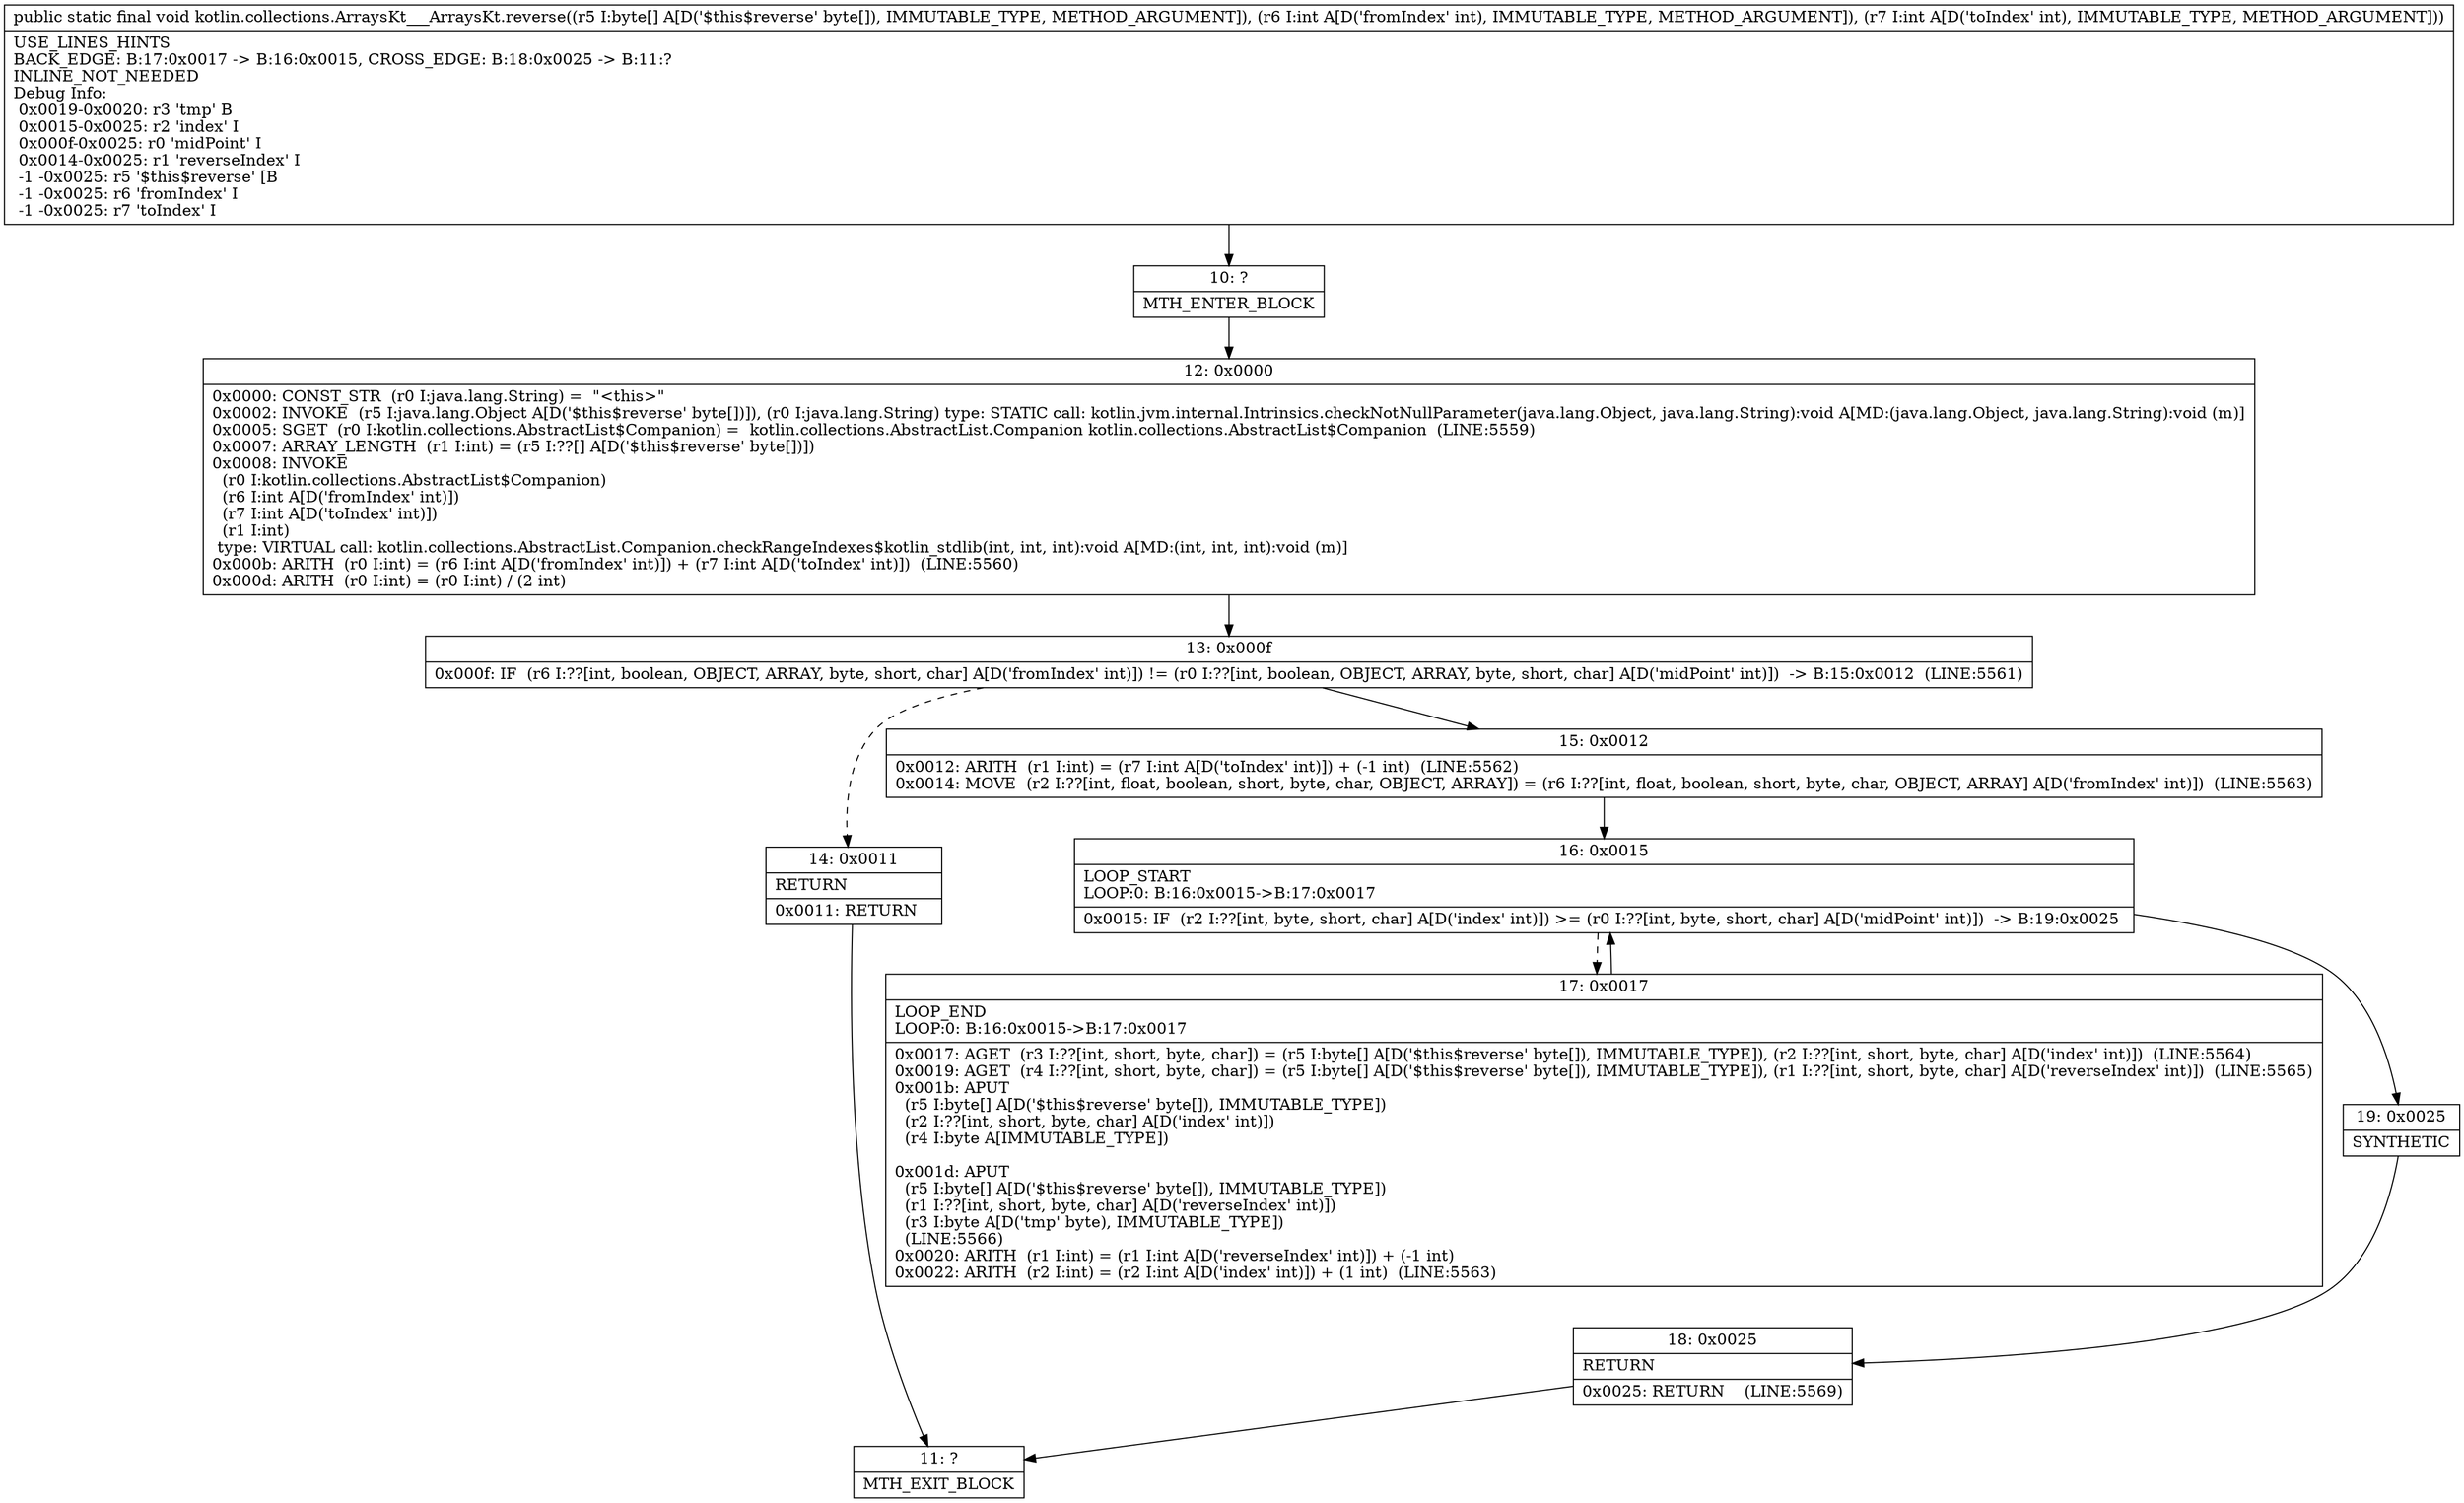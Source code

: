 digraph "CFG forkotlin.collections.ArraysKt___ArraysKt.reverse([BII)V" {
Node_10 [shape=record,label="{10\:\ ?|MTH_ENTER_BLOCK\l}"];
Node_12 [shape=record,label="{12\:\ 0x0000|0x0000: CONST_STR  (r0 I:java.lang.String) =  \"\<this\>\" \l0x0002: INVOKE  (r5 I:java.lang.Object A[D('$this$reverse' byte[])]), (r0 I:java.lang.String) type: STATIC call: kotlin.jvm.internal.Intrinsics.checkNotNullParameter(java.lang.Object, java.lang.String):void A[MD:(java.lang.Object, java.lang.String):void (m)]\l0x0005: SGET  (r0 I:kotlin.collections.AbstractList$Companion) =  kotlin.collections.AbstractList.Companion kotlin.collections.AbstractList$Companion  (LINE:5559)\l0x0007: ARRAY_LENGTH  (r1 I:int) = (r5 I:??[] A[D('$this$reverse' byte[])]) \l0x0008: INVOKE  \l  (r0 I:kotlin.collections.AbstractList$Companion)\l  (r6 I:int A[D('fromIndex' int)])\l  (r7 I:int A[D('toIndex' int)])\l  (r1 I:int)\l type: VIRTUAL call: kotlin.collections.AbstractList.Companion.checkRangeIndexes$kotlin_stdlib(int, int, int):void A[MD:(int, int, int):void (m)]\l0x000b: ARITH  (r0 I:int) = (r6 I:int A[D('fromIndex' int)]) + (r7 I:int A[D('toIndex' int)])  (LINE:5560)\l0x000d: ARITH  (r0 I:int) = (r0 I:int) \/ (2 int) \l}"];
Node_13 [shape=record,label="{13\:\ 0x000f|0x000f: IF  (r6 I:??[int, boolean, OBJECT, ARRAY, byte, short, char] A[D('fromIndex' int)]) != (r0 I:??[int, boolean, OBJECT, ARRAY, byte, short, char] A[D('midPoint' int)])  \-\> B:15:0x0012  (LINE:5561)\l}"];
Node_14 [shape=record,label="{14\:\ 0x0011|RETURN\l|0x0011: RETURN   \l}"];
Node_11 [shape=record,label="{11\:\ ?|MTH_EXIT_BLOCK\l}"];
Node_15 [shape=record,label="{15\:\ 0x0012|0x0012: ARITH  (r1 I:int) = (r7 I:int A[D('toIndex' int)]) + (\-1 int)  (LINE:5562)\l0x0014: MOVE  (r2 I:??[int, float, boolean, short, byte, char, OBJECT, ARRAY]) = (r6 I:??[int, float, boolean, short, byte, char, OBJECT, ARRAY] A[D('fromIndex' int)])  (LINE:5563)\l}"];
Node_16 [shape=record,label="{16\:\ 0x0015|LOOP_START\lLOOP:0: B:16:0x0015\-\>B:17:0x0017\l|0x0015: IF  (r2 I:??[int, byte, short, char] A[D('index' int)]) \>= (r0 I:??[int, byte, short, char] A[D('midPoint' int)])  \-\> B:19:0x0025 \l}"];
Node_17 [shape=record,label="{17\:\ 0x0017|LOOP_END\lLOOP:0: B:16:0x0015\-\>B:17:0x0017\l|0x0017: AGET  (r3 I:??[int, short, byte, char]) = (r5 I:byte[] A[D('$this$reverse' byte[]), IMMUTABLE_TYPE]), (r2 I:??[int, short, byte, char] A[D('index' int)])  (LINE:5564)\l0x0019: AGET  (r4 I:??[int, short, byte, char]) = (r5 I:byte[] A[D('$this$reverse' byte[]), IMMUTABLE_TYPE]), (r1 I:??[int, short, byte, char] A[D('reverseIndex' int)])  (LINE:5565)\l0x001b: APUT  \l  (r5 I:byte[] A[D('$this$reverse' byte[]), IMMUTABLE_TYPE])\l  (r2 I:??[int, short, byte, char] A[D('index' int)])\l  (r4 I:byte A[IMMUTABLE_TYPE])\l \l0x001d: APUT  \l  (r5 I:byte[] A[D('$this$reverse' byte[]), IMMUTABLE_TYPE])\l  (r1 I:??[int, short, byte, char] A[D('reverseIndex' int)])\l  (r3 I:byte A[D('tmp' byte), IMMUTABLE_TYPE])\l  (LINE:5566)\l0x0020: ARITH  (r1 I:int) = (r1 I:int A[D('reverseIndex' int)]) + (\-1 int) \l0x0022: ARITH  (r2 I:int) = (r2 I:int A[D('index' int)]) + (1 int)  (LINE:5563)\l}"];
Node_19 [shape=record,label="{19\:\ 0x0025|SYNTHETIC\l}"];
Node_18 [shape=record,label="{18\:\ 0x0025|RETURN\l|0x0025: RETURN    (LINE:5569)\l}"];
MethodNode[shape=record,label="{public static final void kotlin.collections.ArraysKt___ArraysKt.reverse((r5 I:byte[] A[D('$this$reverse' byte[]), IMMUTABLE_TYPE, METHOD_ARGUMENT]), (r6 I:int A[D('fromIndex' int), IMMUTABLE_TYPE, METHOD_ARGUMENT]), (r7 I:int A[D('toIndex' int), IMMUTABLE_TYPE, METHOD_ARGUMENT]))  | USE_LINES_HINTS\lBACK_EDGE: B:17:0x0017 \-\> B:16:0x0015, CROSS_EDGE: B:18:0x0025 \-\> B:11:?\lINLINE_NOT_NEEDED\lDebug Info:\l  0x0019\-0x0020: r3 'tmp' B\l  0x0015\-0x0025: r2 'index' I\l  0x000f\-0x0025: r0 'midPoint' I\l  0x0014\-0x0025: r1 'reverseIndex' I\l  \-1 \-0x0025: r5 '$this$reverse' [B\l  \-1 \-0x0025: r6 'fromIndex' I\l  \-1 \-0x0025: r7 'toIndex' I\l}"];
MethodNode -> Node_10;Node_10 -> Node_12;
Node_12 -> Node_13;
Node_13 -> Node_14[style=dashed];
Node_13 -> Node_15;
Node_14 -> Node_11;
Node_15 -> Node_16;
Node_16 -> Node_17[style=dashed];
Node_16 -> Node_19;
Node_17 -> Node_16;
Node_19 -> Node_18;
Node_18 -> Node_11;
}

